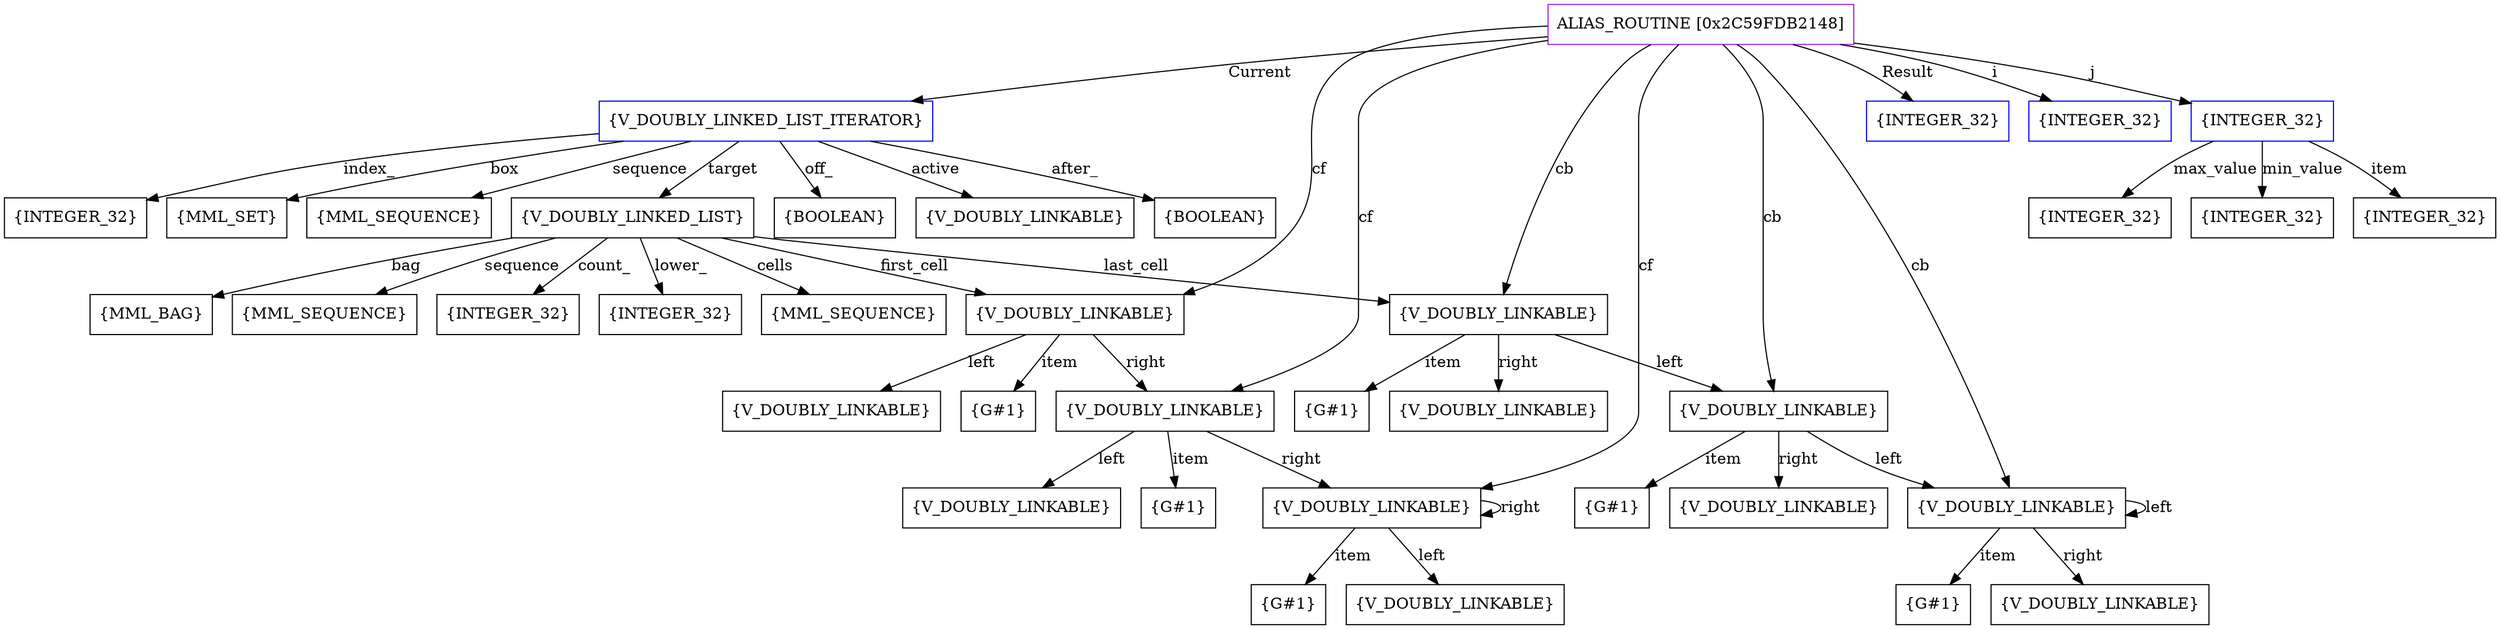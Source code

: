 digraph g {
	node [shape=box]
	b1[color=purple label=<ALIAS_ROUTINE [0x2C59FDB2148]>]
	b2[color=blue label=<{V_DOUBLY_LINKED_LIST_ITERATOR}>]
	b3[label=<{BOOLEAN}>]
	b4[label=<{INTEGER_32}>]
	b5[label=<{MML_SET}>]
	b6[label=<{MML_SEQUENCE}>]
	b7[label=<{V_DOUBLY_LINKED_LIST}>]
	b8[label=<{INTEGER_32}>]
	b9[label=<{MML_BAG}>]
	b10[label=<{MML_SEQUENCE}>]
	b11[label=<{INTEGER_32}>]
	b12[label=<{V_DOUBLY_LINKABLE}>]
	b13[label=<{G#1}>]
	b14[label=<{V_DOUBLY_LINKABLE}>]
	b15[label=<{G#1}>]
	b16[label=<{V_DOUBLY_LINKABLE}>]
	b17[label=<{G#1}>]
	b18[label=<{V_DOUBLY_LINKABLE}>]
	b19[label=<{V_DOUBLY_LINKABLE}>]
	b20[label=<{V_DOUBLY_LINKABLE}>]
	b21[label=<{V_DOUBLY_LINKABLE}>]
	b22[label=<{G#1}>]
	b23[label=<{V_DOUBLY_LINKABLE}>]
	b24[label=<{V_DOUBLY_LINKABLE}>]
	b25[label=<{G#1}>]
	b26[label=<{V_DOUBLY_LINKABLE}>]
	b27[label=<{V_DOUBLY_LINKABLE}>]
	b28[label=<{G#1}>]
	b29[label=<{V_DOUBLY_LINKABLE}>]
	b30[label=<{MML_SEQUENCE}>]
	b31[label=<{V_DOUBLY_LINKABLE}>]
	b32[label=<{BOOLEAN}>]
	b33[color=blue label=<{INTEGER_32}>]
	b34[color=blue label=<{INTEGER_32}>]
	b35[color=blue label=<{INTEGER_32}>]
	b36[label=<{INTEGER_32}>]
	b37[label=<{INTEGER_32}>]
	b38[label=<{INTEGER_32}>]
	b1->b2[label=<Current>]
	b2->b3[label=<off_>]
	b2->b4[label=<index_>]
	b2->b5[label=<box>]
	b2->b6[label=<sequence>]
	b2->b7[label=<target>]
	b7->b8[label=<lower_>]
	b7->b9[label=<bag>]
	b7->b10[label=<sequence>]
	b7->b11[label=<count_>]
	b7->b12[label=<first_cell>]
	b12->b13[label=<item>]
	b12->b14[label=<right>]
	b14->b15[label=<item>]
	b14->b16[label=<right>]
	b16->b17[label=<item>]
	b16->b16[label=<right>]
	b16->b18[label=<left>]
	b14->b19[label=<left>]
	b12->b20[label=<left>]
	b7->b21[label=<last_cell>]
	b21->b22[label=<item>]
	b21->b23[label=<right>]
	b21->b24[label=<left>]
	b24->b25[label=<item>]
	b24->b26[label=<right>]
	b24->b27[label=<left>]
	b27->b28[label=<item>]
	b27->b29[label=<right>]
	b27->b27[label=<left>]
	b7->b30[label=<cells>]
	b2->b31[label=<active>]
	b2->b32[label=<after_>]
	b1->b33[label=<Result>]
	b1->b12[label=<cf>]
	b1->b14[label=<cf>]
	b1->b16[label=<cf>]
	b1->b21[label=<cb>]
	b1->b24[label=<cb>]
	b1->b27[label=<cb>]
	b1->b34[label=<i>]
	b1->b35[label=<j>]
	b35->b36[label=<max_value>]
	b35->b37[label=<min_value>]
	b35->b38[label=<item>]
}
